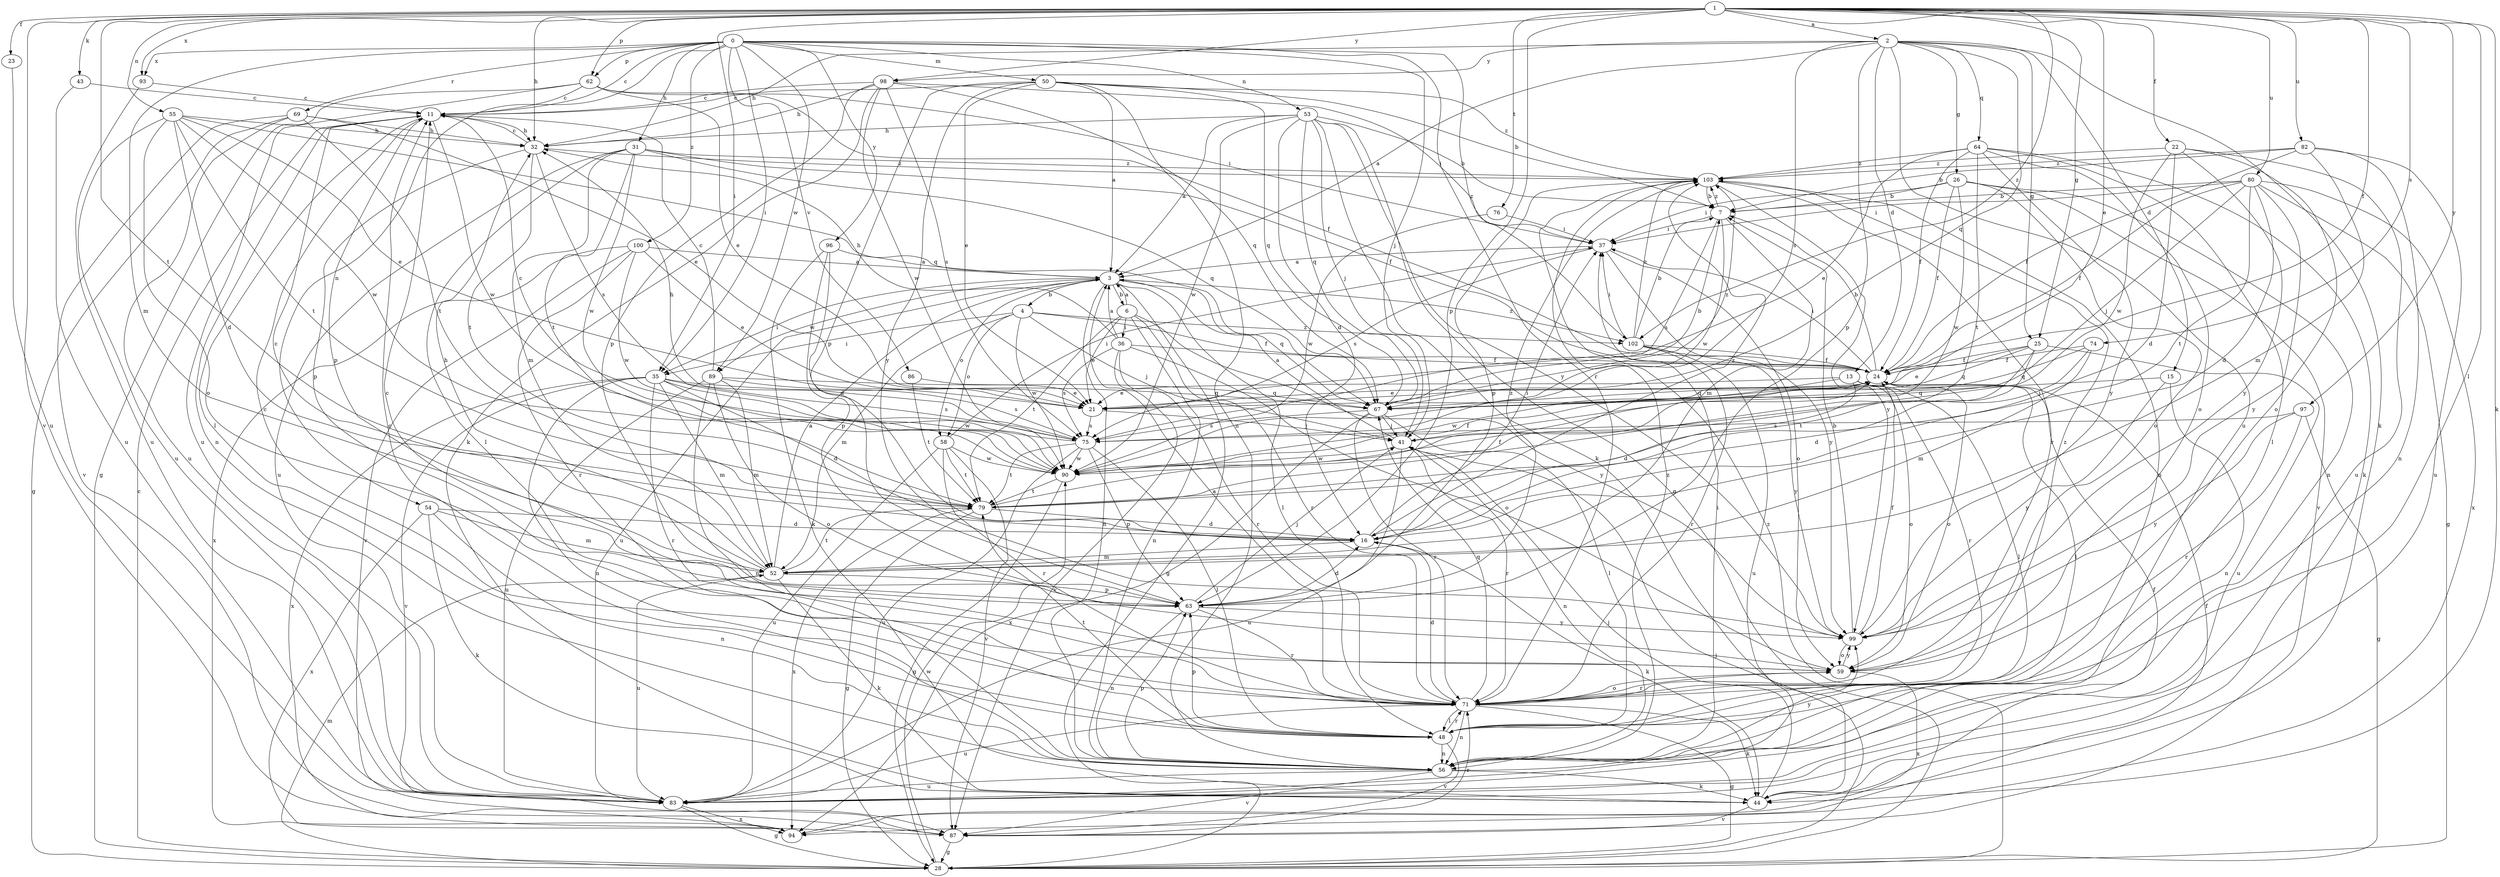 strict digraph  {
0;
1;
2;
3;
4;
6;
7;
11;
13;
15;
16;
21;
22;
23;
24;
25;
26;
28;
31;
32;
35;
36;
37;
41;
43;
44;
48;
50;
52;
53;
54;
55;
56;
58;
59;
62;
63;
64;
67;
69;
71;
74;
75;
76;
79;
80;
82;
83;
86;
87;
89;
90;
93;
94;
96;
97;
98;
99;
100;
102;
103;
0 -> 11  [label=c];
0 -> 31  [label=h];
0 -> 35  [label=i];
0 -> 41  [label=j];
0 -> 50  [label=m];
0 -> 52  [label=m];
0 -> 53  [label=n];
0 -> 54  [label=n];
0 -> 62  [label=p];
0 -> 69  [label=r];
0 -> 71  [label=r];
0 -> 86  [label=v];
0 -> 89  [label=w];
0 -> 93  [label=x];
0 -> 96  [label=y];
0 -> 100  [label=z];
0 -> 102  [label=z];
1 -> 2  [label=a];
1 -> 21  [label=e];
1 -> 22  [label=f];
1 -> 23  [label=f];
1 -> 24  [label=f];
1 -> 25  [label=g];
1 -> 32  [label=h];
1 -> 35  [label=i];
1 -> 43  [label=k];
1 -> 44  [label=k];
1 -> 48  [label=l];
1 -> 55  [label=n];
1 -> 62  [label=p];
1 -> 63  [label=p];
1 -> 74  [label=s];
1 -> 76  [label=t];
1 -> 79  [label=t];
1 -> 80  [label=u];
1 -> 82  [label=u];
1 -> 87  [label=v];
1 -> 93  [label=x];
1 -> 97  [label=y];
1 -> 98  [label=y];
1 -> 102  [label=z];
2 -> 3  [label=a];
2 -> 13  [label=d];
2 -> 15  [label=d];
2 -> 25  [label=g];
2 -> 26  [label=g];
2 -> 32  [label=h];
2 -> 44  [label=k];
2 -> 63  [label=p];
2 -> 64  [label=q];
2 -> 67  [label=q];
2 -> 75  [label=s];
2 -> 83  [label=u];
2 -> 98  [label=y];
3 -> 4  [label=b];
3 -> 6  [label=b];
3 -> 28  [label=g];
3 -> 35  [label=i];
3 -> 48  [label=l];
3 -> 56  [label=n];
3 -> 58  [label=o];
3 -> 67  [label=q];
3 -> 83  [label=u];
3 -> 89  [label=w];
3 -> 102  [label=z];
4 -> 24  [label=f];
4 -> 35  [label=i];
4 -> 41  [label=j];
4 -> 52  [label=m];
4 -> 58  [label=o];
4 -> 90  [label=w];
4 -> 102  [label=z];
6 -> 3  [label=a];
6 -> 21  [label=e];
6 -> 36  [label=i];
6 -> 56  [label=n];
6 -> 71  [label=r];
6 -> 79  [label=t];
6 -> 99  [label=y];
7 -> 37  [label=i];
7 -> 52  [label=m];
7 -> 75  [label=s];
7 -> 90  [label=w];
7 -> 103  [label=z];
11 -> 32  [label=h];
11 -> 48  [label=l];
11 -> 56  [label=n];
11 -> 63  [label=p];
11 -> 90  [label=w];
13 -> 16  [label=d];
13 -> 21  [label=e];
13 -> 48  [label=l];
13 -> 59  [label=o];
13 -> 71  [label=r];
13 -> 90  [label=w];
15 -> 56  [label=n];
15 -> 67  [label=q];
15 -> 99  [label=y];
16 -> 37  [label=i];
16 -> 44  [label=k];
16 -> 52  [label=m];
16 -> 103  [label=z];
21 -> 41  [label=j];
21 -> 75  [label=s];
22 -> 16  [label=d];
22 -> 59  [label=o];
22 -> 83  [label=u];
22 -> 90  [label=w];
22 -> 99  [label=y];
22 -> 103  [label=z];
23 -> 83  [label=u];
24 -> 7  [label=b];
24 -> 21  [label=e];
24 -> 37  [label=i];
24 -> 48  [label=l];
24 -> 59  [label=o];
24 -> 67  [label=q];
25 -> 16  [label=d];
25 -> 21  [label=e];
25 -> 24  [label=f];
25 -> 67  [label=q];
25 -> 79  [label=t];
25 -> 83  [label=u];
26 -> 7  [label=b];
26 -> 24  [label=f];
26 -> 37  [label=i];
26 -> 56  [label=n];
26 -> 59  [label=o];
26 -> 87  [label=v];
26 -> 90  [label=w];
28 -> 11  [label=c];
28 -> 41  [label=j];
28 -> 52  [label=m];
28 -> 90  [label=w];
28 -> 103  [label=z];
31 -> 24  [label=f];
31 -> 48  [label=l];
31 -> 52  [label=m];
31 -> 67  [label=q];
31 -> 79  [label=t];
31 -> 83  [label=u];
31 -> 90  [label=w];
31 -> 103  [label=z];
32 -> 11  [label=c];
32 -> 63  [label=p];
32 -> 75  [label=s];
32 -> 79  [label=t];
32 -> 103  [label=z];
35 -> 16  [label=d];
35 -> 52  [label=m];
35 -> 56  [label=n];
35 -> 67  [label=q];
35 -> 71  [label=r];
35 -> 75  [label=s];
35 -> 87  [label=v];
35 -> 90  [label=w];
35 -> 94  [label=x];
36 -> 3  [label=a];
36 -> 24  [label=f];
36 -> 32  [label=h];
36 -> 59  [label=o];
36 -> 71  [label=r];
36 -> 75  [label=s];
36 -> 87  [label=v];
37 -> 3  [label=a];
37 -> 59  [label=o];
37 -> 75  [label=s];
37 -> 99  [label=y];
41 -> 3  [label=a];
41 -> 56  [label=n];
41 -> 71  [label=r];
41 -> 83  [label=u];
41 -> 90  [label=w];
43 -> 11  [label=c];
43 -> 83  [label=u];
44 -> 24  [label=f];
44 -> 41  [label=j];
44 -> 87  [label=v];
48 -> 11  [label=c];
48 -> 56  [label=n];
48 -> 63  [label=p];
48 -> 71  [label=r];
48 -> 79  [label=t];
48 -> 87  [label=v];
50 -> 3  [label=a];
50 -> 7  [label=b];
50 -> 11  [label=c];
50 -> 21  [label=e];
50 -> 56  [label=n];
50 -> 63  [label=p];
50 -> 67  [label=q];
50 -> 99  [label=y];
50 -> 103  [label=z];
52 -> 3  [label=a];
52 -> 11  [label=c];
52 -> 32  [label=h];
52 -> 44  [label=k];
52 -> 63  [label=p];
52 -> 79  [label=t];
52 -> 83  [label=u];
53 -> 3  [label=a];
53 -> 7  [label=b];
53 -> 16  [label=d];
53 -> 28  [label=g];
53 -> 32  [label=h];
53 -> 41  [label=j];
53 -> 44  [label=k];
53 -> 67  [label=q];
53 -> 90  [label=w];
53 -> 99  [label=y];
54 -> 16  [label=d];
54 -> 44  [label=k];
54 -> 52  [label=m];
54 -> 56  [label=n];
54 -> 94  [label=x];
55 -> 16  [label=d];
55 -> 21  [label=e];
55 -> 32  [label=h];
55 -> 59  [label=o];
55 -> 67  [label=q];
55 -> 79  [label=t];
55 -> 83  [label=u];
55 -> 90  [label=w];
56 -> 37  [label=i];
56 -> 44  [label=k];
56 -> 63  [label=p];
56 -> 83  [label=u];
56 -> 87  [label=v];
56 -> 99  [label=y];
56 -> 103  [label=z];
58 -> 37  [label=i];
58 -> 71  [label=r];
58 -> 79  [label=t];
58 -> 83  [label=u];
58 -> 87  [label=v];
58 -> 90  [label=w];
59 -> 11  [label=c];
59 -> 71  [label=r];
59 -> 94  [label=x];
59 -> 99  [label=y];
62 -> 11  [label=c];
62 -> 21  [label=e];
62 -> 24  [label=f];
62 -> 28  [label=g];
62 -> 37  [label=i];
62 -> 83  [label=u];
63 -> 16  [label=d];
63 -> 41  [label=j];
63 -> 56  [label=n];
63 -> 71  [label=r];
63 -> 99  [label=y];
63 -> 103  [label=z];
64 -> 21  [label=e];
64 -> 24  [label=f];
64 -> 44  [label=k];
64 -> 48  [label=l];
64 -> 59  [label=o];
64 -> 79  [label=t];
64 -> 99  [label=y];
64 -> 103  [label=z];
67 -> 7  [label=b];
67 -> 41  [label=j];
67 -> 48  [label=l];
67 -> 71  [label=r];
67 -> 75  [label=s];
67 -> 94  [label=x];
67 -> 103  [label=z];
69 -> 21  [label=e];
69 -> 28  [label=g];
69 -> 32  [label=h];
69 -> 79  [label=t];
69 -> 83  [label=u];
69 -> 87  [label=v];
71 -> 3  [label=a];
71 -> 11  [label=c];
71 -> 16  [label=d];
71 -> 28  [label=g];
71 -> 44  [label=k];
71 -> 48  [label=l];
71 -> 56  [label=n];
71 -> 59  [label=o];
71 -> 67  [label=q];
71 -> 83  [label=u];
71 -> 103  [label=z];
74 -> 24  [label=f];
74 -> 41  [label=j];
74 -> 52  [label=m];
74 -> 67  [label=q];
75 -> 11  [label=c];
75 -> 32  [label=h];
75 -> 48  [label=l];
75 -> 63  [label=p];
75 -> 79  [label=t];
75 -> 83  [label=u];
75 -> 90  [label=w];
76 -> 37  [label=i];
76 -> 90  [label=w];
79 -> 16  [label=d];
79 -> 24  [label=f];
79 -> 28  [label=g];
79 -> 94  [label=x];
80 -> 7  [label=b];
80 -> 16  [label=d];
80 -> 24  [label=f];
80 -> 28  [label=g];
80 -> 37  [label=i];
80 -> 41  [label=j];
80 -> 79  [label=t];
80 -> 94  [label=x];
80 -> 99  [label=y];
82 -> 7  [label=b];
82 -> 24  [label=f];
82 -> 52  [label=m];
82 -> 56  [label=n];
82 -> 83  [label=u];
82 -> 103  [label=z];
83 -> 28  [label=g];
83 -> 94  [label=x];
86 -> 21  [label=e];
86 -> 79  [label=t];
87 -> 28  [label=g];
87 -> 71  [label=r];
89 -> 11  [label=c];
89 -> 52  [label=m];
89 -> 56  [label=n];
89 -> 59  [label=o];
89 -> 67  [label=q];
89 -> 75  [label=s];
89 -> 83  [label=u];
90 -> 24  [label=f];
90 -> 28  [label=g];
90 -> 79  [label=t];
93 -> 11  [label=c];
93 -> 83  [label=u];
94 -> 24  [label=f];
96 -> 3  [label=a];
96 -> 16  [label=d];
96 -> 44  [label=k];
96 -> 63  [label=p];
97 -> 28  [label=g];
97 -> 71  [label=r];
97 -> 75  [label=s];
97 -> 99  [label=y];
98 -> 11  [label=c];
98 -> 32  [label=h];
98 -> 37  [label=i];
98 -> 44  [label=k];
98 -> 63  [label=p];
98 -> 67  [label=q];
98 -> 75  [label=s];
98 -> 90  [label=w];
99 -> 7  [label=b];
99 -> 24  [label=f];
99 -> 59  [label=o];
100 -> 3  [label=a];
100 -> 21  [label=e];
100 -> 71  [label=r];
100 -> 87  [label=v];
100 -> 90  [label=w];
100 -> 94  [label=x];
102 -> 7  [label=b];
102 -> 24  [label=f];
102 -> 37  [label=i];
102 -> 71  [label=r];
102 -> 83  [label=u];
102 -> 99  [label=y];
102 -> 103  [label=z];
103 -> 7  [label=b];
103 -> 56  [label=n];
103 -> 63  [label=p];
103 -> 71  [label=r];
103 -> 99  [label=y];
}

